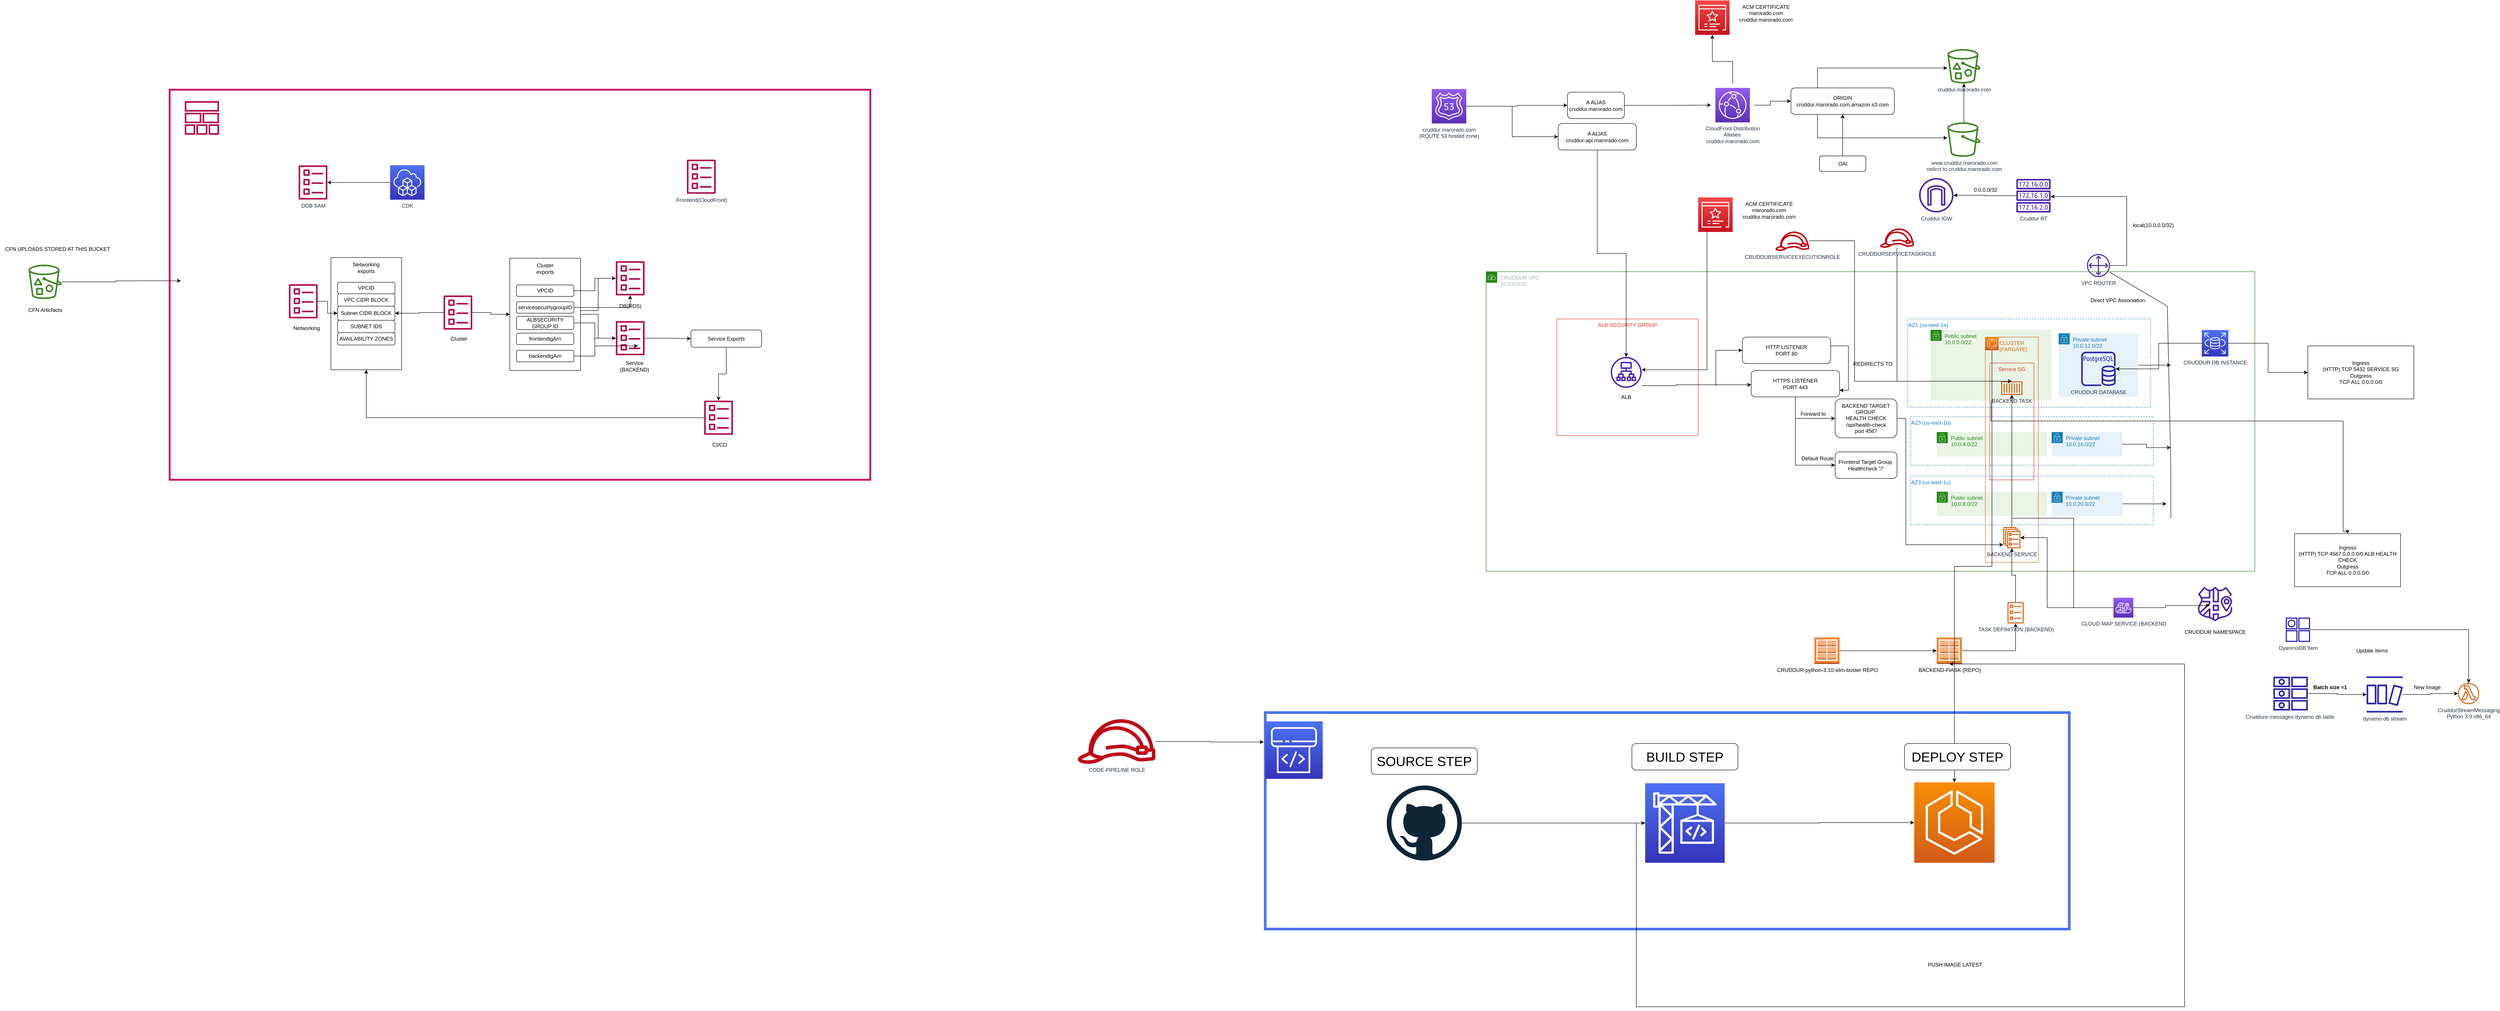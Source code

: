 <mxfile version="21.3.6" type="github">
  <diagram name="Page-1" id="3Z4FZScK2YZTJh7Y3HSx">
    <mxGraphModel dx="5040" dy="1291" grid="0" gridSize="10" guides="1" tooltips="1" connect="1" arrows="1" fold="1" page="0" pageScale="1" pageWidth="850" pageHeight="1100" math="0" shadow="0">
      <root>
        <mxCell id="0" />
        <mxCell id="1" parent="0" />
        <mxCell id="-jgKPK63ON0aS2NeqPrT-178" value="" style="rounded=0;whiteSpace=wrap;html=1;strokeColor=#4D72F3;strokeWidth=6;fillColor=none;" parent="1" vertex="1">
          <mxGeometry x="580" y="1840" width="1820" height="490" as="geometry" />
        </mxCell>
        <mxCell id="-jgKPK63ON0aS2NeqPrT-179" value="" style="whiteSpace=wrap;html=1;fillColor=none;strokeColor=#CC0066;strokeWidth=4;" parent="1" vertex="1">
          <mxGeometry x="-1900" y="430" width="1586" height="883" as="geometry" />
        </mxCell>
        <mxCell id="-jgKPK63ON0aS2NeqPrT-180" value="" style="rounded=0;whiteSpace=wrap;html=1;" parent="1" vertex="1">
          <mxGeometry x="-1535" y="810" width="160" height="254" as="geometry" />
        </mxCell>
        <mxCell id="-jgKPK63ON0aS2NeqPrT-181" value="AZ1 (us-east-1a)" style="fillColor=none;strokeColor=#147EBA;dashed=1;verticalAlign=top;fontStyle=0;fontColor=#147EBA;whiteSpace=wrap;html=1;align=left;" parent="1" vertex="1">
          <mxGeometry x="2034" y="949" width="550" height="200" as="geometry" />
        </mxCell>
        <mxCell id="-jgKPK63ON0aS2NeqPrT-182" value="CRUDDUR VPC&lt;br&gt;10.0.0.0/32" style="points=[[0,0],[0.25,0],[0.5,0],[0.75,0],[1,0],[1,0.25],[1,0.5],[1,0.75],[1,1],[0.75,1],[0.5,1],[0.25,1],[0,1],[0,0.75],[0,0.5],[0,0.25]];outlineConnect=0;gradientColor=none;html=1;whiteSpace=wrap;fontSize=12;fontStyle=0;container=0;pointerEvents=0;collapsible=0;recursiveResize=0;shape=mxgraph.aws4.group;grIcon=mxgraph.aws4.group_vpc;strokeColor=#248814;fillColor=none;verticalAlign=top;align=left;spacingLeft=30;fontColor=#AAB7B8;dashed=0;" parent="1" vertex="1">
          <mxGeometry x="1080" y="842" width="1740" height="678" as="geometry" />
        </mxCell>
        <mxCell id="-jgKPK63ON0aS2NeqPrT-183" style="edgeStyle=orthogonalEdgeStyle;rounded=0;orthogonalLoop=1;jettySize=auto;html=1;" parent="1" source="-jgKPK63ON0aS2NeqPrT-184" target="-jgKPK63ON0aS2NeqPrT-185" edge="1">
          <mxGeometry relative="1" as="geometry" />
        </mxCell>
        <mxCell id="-jgKPK63ON0aS2NeqPrT-184" value="Cruddur RT" style="sketch=0;outlineConnect=0;fontColor=#232F3E;gradientColor=none;fillColor=#4D27AA;strokeColor=none;dashed=0;verticalLabelPosition=bottom;verticalAlign=top;align=center;html=1;fontSize=12;fontStyle=0;aspect=fixed;pointerEvents=1;shape=mxgraph.aws4.route_table;" parent="1" vertex="1">
          <mxGeometry x="2280" y="632" width="78" height="76" as="geometry" />
        </mxCell>
        <mxCell id="-jgKPK63ON0aS2NeqPrT-185" value="Cruddur IGW" style="sketch=0;outlineConnect=0;fontColor=#232F3E;gradientColor=none;fillColor=#4D27AA;strokeColor=none;dashed=0;verticalLabelPosition=bottom;verticalAlign=top;align=center;html=1;fontSize=12;fontStyle=0;aspect=fixed;pointerEvents=1;shape=mxgraph.aws4.internet_gateway;" parent="1" vertex="1">
          <mxGeometry x="2060" y="630" width="78" height="78" as="geometry" />
        </mxCell>
        <mxCell id="-jgKPK63ON0aS2NeqPrT-186" value="VPC ROUTER" style="sketch=0;outlineConnect=0;fontColor=#232F3E;gradientColor=none;fillColor=#4D27AA;strokeColor=none;dashed=0;verticalLabelPosition=bottom;verticalAlign=top;align=center;html=1;fontSize=12;fontStyle=0;aspect=fixed;pointerEvents=1;shape=mxgraph.aws4.customer_gateway;" parent="1" vertex="1">
          <mxGeometry x="2440" y="802" width="52" height="52" as="geometry" />
        </mxCell>
        <mxCell id="-jgKPK63ON0aS2NeqPrT-187" style="edgeStyle=orthogonalEdgeStyle;rounded=0;orthogonalLoop=1;jettySize=auto;html=1;" parent="1" source="-jgKPK63ON0aS2NeqPrT-186" target="-jgKPK63ON0aS2NeqPrT-184" edge="1">
          <mxGeometry relative="1" as="geometry">
            <mxPoint x="2400" y="672" as="targetPoint" />
            <Array as="points">
              <mxPoint x="2530" y="828" />
              <mxPoint x="2530" y="672" />
            </Array>
          </mxGeometry>
        </mxCell>
        <mxCell id="-jgKPK63ON0aS2NeqPrT-188" value="0.0.0.0/32&lt;br&gt;" style="text;html=1;align=center;verticalAlign=middle;resizable=0;points=[];autosize=1;strokeColor=none;fillColor=none;" parent="1" vertex="1">
          <mxGeometry x="2170" y="642" width="80" height="30" as="geometry" />
        </mxCell>
        <mxCell id="-jgKPK63ON0aS2NeqPrT-189" value="local(10.0.0.0/32)" style="text;html=1;align=center;verticalAlign=middle;resizable=0;points=[];autosize=1;strokeColor=none;fillColor=none;" parent="1" vertex="1">
          <mxGeometry x="2530" y="722" width="120" height="30" as="geometry" />
        </mxCell>
        <mxCell id="-jgKPK63ON0aS2NeqPrT-190" value="" style="group" parent="1" vertex="1" connectable="0">
          <mxGeometry x="-2232" y="826" width="100" height="118" as="geometry" />
        </mxCell>
        <mxCell id="-jgKPK63ON0aS2NeqPrT-191" value="" style="sketch=0;outlineConnect=0;fontColor=#232F3E;gradientColor=none;fillColor=#3F8624;strokeColor=none;dashed=0;verticalLabelPosition=bottom;verticalAlign=top;align=center;html=1;fontSize=12;fontStyle=0;aspect=fixed;pointerEvents=1;shape=mxgraph.aws4.bucket_with_objects;" parent="-jgKPK63ON0aS2NeqPrT-190" vertex="1">
          <mxGeometry x="12.5" width="75" height="78" as="geometry" />
        </mxCell>
        <mxCell id="-jgKPK63ON0aS2NeqPrT-192" value="CFN Articfacts" style="text;html=1;align=center;verticalAlign=middle;resizable=0;points=[];autosize=1;strokeColor=none;fillColor=none;" parent="-jgKPK63ON0aS2NeqPrT-190" vertex="1">
          <mxGeometry y="88" width="100" height="30" as="geometry" />
        </mxCell>
        <mxCell id="-jgKPK63ON0aS2NeqPrT-193" value="" style="sketch=0;outlineConnect=0;fontColor=#232F3E;gradientColor=none;fillColor=#B0084D;strokeColor=none;dashed=0;verticalLabelPosition=bottom;verticalAlign=top;align=center;html=1;fontSize=12;fontStyle=0;aspect=fixed;pointerEvents=1;shape=mxgraph.aws4.stack;" parent="1" vertex="1">
          <mxGeometry x="-1866" y="456" width="78" height="76" as="geometry" />
        </mxCell>
        <mxCell id="-jgKPK63ON0aS2NeqPrT-194" value="" style="group" parent="1" vertex="1" connectable="0">
          <mxGeometry x="-890" y="953.5" width="86" height="112" as="geometry" />
        </mxCell>
        <mxCell id="-jgKPK63ON0aS2NeqPrT-195" value="" style="sketch=0;outlineConnect=0;fontColor=#232F3E;gradientColor=none;fillColor=#B0084D;strokeColor=none;dashed=0;verticalLabelPosition=bottom;verticalAlign=top;align=center;html=1;fontSize=12;fontStyle=0;aspect=fixed;pointerEvents=1;shape=mxgraph.aws4.template;" parent="-jgKPK63ON0aS2NeqPrT-194" vertex="1">
          <mxGeometry width="65" height="78" as="geometry" />
        </mxCell>
        <mxCell id="-jgKPK63ON0aS2NeqPrT-196" value="Service (BACKEND)" style="text;html=1;strokeColor=none;fillColor=none;align=center;verticalAlign=middle;whiteSpace=wrap;rounded=0;" parent="-jgKPK63ON0aS2NeqPrT-194" vertex="1">
          <mxGeometry x="3.308" y="92" width="79.385" height="20" as="geometry" />
        </mxCell>
        <mxCell id="-jgKPK63ON0aS2NeqPrT-197" value="" style="group" parent="1" vertex="1" connectable="0">
          <mxGeometry x="-690" y="1133.5" width="65" height="110" as="geometry" />
        </mxCell>
        <mxCell id="-jgKPK63ON0aS2NeqPrT-198" value="" style="sketch=0;outlineConnect=0;fontColor=#232F3E;gradientColor=none;fillColor=#B0084D;strokeColor=none;dashed=0;verticalLabelPosition=bottom;verticalAlign=top;align=center;html=1;fontSize=12;fontStyle=0;aspect=fixed;pointerEvents=1;shape=mxgraph.aws4.template;" parent="-jgKPK63ON0aS2NeqPrT-197" vertex="1">
          <mxGeometry width="65" height="78" as="geometry" />
        </mxCell>
        <mxCell id="-jgKPK63ON0aS2NeqPrT-199" value="CI/CD" style="text;html=1;strokeColor=none;fillColor=none;align=center;verticalAlign=middle;whiteSpace=wrap;rounded=0;" parent="-jgKPK63ON0aS2NeqPrT-197" vertex="1">
          <mxGeometry x="5" y="90" width="60" height="20" as="geometry" />
        </mxCell>
        <mxCell id="-jgKPK63ON0aS2NeqPrT-200" value="" style="group" parent="1" vertex="1" connectable="0">
          <mxGeometry x="-1630" y="870" width="70" height="110" as="geometry" />
        </mxCell>
        <mxCell id="-jgKPK63ON0aS2NeqPrT-201" value="" style="sketch=0;outlineConnect=0;fontColor=#232F3E;gradientColor=none;fillColor=#B0084D;strokeColor=none;dashed=0;verticalLabelPosition=bottom;verticalAlign=top;align=center;html=1;fontSize=12;fontStyle=0;aspect=fixed;pointerEvents=1;shape=mxgraph.aws4.template;" parent="-jgKPK63ON0aS2NeqPrT-200" vertex="1">
          <mxGeometry width="65" height="78" as="geometry" />
        </mxCell>
        <mxCell id="-jgKPK63ON0aS2NeqPrT-202" value="Networking" style="text;html=1;strokeColor=none;fillColor=none;align=center;verticalAlign=middle;whiteSpace=wrap;rounded=0;" parent="-jgKPK63ON0aS2NeqPrT-200" vertex="1">
          <mxGeometry x="10" y="90" width="60" height="20" as="geometry" />
        </mxCell>
        <mxCell id="-jgKPK63ON0aS2NeqPrT-203" style="edgeStyle=orthogonalEdgeStyle;rounded=0;orthogonalLoop=1;jettySize=auto;html=1;entryX=0.016;entryY=0.49;entryDx=0;entryDy=0;entryPerimeter=0;" parent="1" source="-jgKPK63ON0aS2NeqPrT-191" target="-jgKPK63ON0aS2NeqPrT-179" edge="1">
          <mxGeometry relative="1" as="geometry" />
        </mxCell>
        <mxCell id="-jgKPK63ON0aS2NeqPrT-204" value="CFN UPLOADS STORED AT THIS BUCKET" style="text;html=1;align=center;verticalAlign=middle;resizable=0;points=[];autosize=1;strokeColor=none;fillColor=none;" parent="1" vertex="1">
          <mxGeometry x="-2284" y="776" width="260" height="30" as="geometry" />
        </mxCell>
        <mxCell id="-jgKPK63ON0aS2NeqPrT-205" value="" style="group" parent="1" vertex="1" connectable="0">
          <mxGeometry x="-1280" y="895.5" width="65" height="108" as="geometry" />
        </mxCell>
        <mxCell id="-jgKPK63ON0aS2NeqPrT-206" value="" style="sketch=0;outlineConnect=0;fontColor=#232F3E;gradientColor=none;fillColor=#B0084D;strokeColor=none;dashed=0;verticalLabelPosition=bottom;verticalAlign=top;align=center;html=1;fontSize=12;fontStyle=0;aspect=fixed;pointerEvents=1;shape=mxgraph.aws4.template;" parent="-jgKPK63ON0aS2NeqPrT-205" vertex="1">
          <mxGeometry width="65" height="78" as="geometry" />
        </mxCell>
        <mxCell id="-jgKPK63ON0aS2NeqPrT-207" value="Cluster" style="text;html=1;strokeColor=none;fillColor=none;align=center;verticalAlign=middle;whiteSpace=wrap;rounded=0;" parent="-jgKPK63ON0aS2NeqPrT-205" vertex="1">
          <mxGeometry x="5" y="88" width="60" height="20" as="geometry" />
        </mxCell>
        <mxCell id="-jgKPK63ON0aS2NeqPrT-208" value="VPCID" style="rounded=1;whiteSpace=wrap;html=1;" parent="1" vertex="1">
          <mxGeometry x="-1520" y="866" width="130" height="26" as="geometry" />
        </mxCell>
        <mxCell id="-jgKPK63ON0aS2NeqPrT-209" value="VPC CIDR BLOCK" style="rounded=1;whiteSpace=wrap;html=1;" parent="1" vertex="1">
          <mxGeometry x="-1520" y="892" width="130" height="28" as="geometry" />
        </mxCell>
        <mxCell id="-jgKPK63ON0aS2NeqPrT-210" value="Subnet CIDR BLOCK" style="rounded=1;whiteSpace=wrap;html=1;" parent="1" vertex="1">
          <mxGeometry x="-1520" y="920" width="130" height="32" as="geometry" />
        </mxCell>
        <mxCell id="-jgKPK63ON0aS2NeqPrT-211" value="SUBNET IDS" style="rounded=1;whiteSpace=wrap;html=1;" parent="1" vertex="1">
          <mxGeometry x="-1520" y="952" width="130" height="28" as="geometry" />
        </mxCell>
        <mxCell id="-jgKPK63ON0aS2NeqPrT-212" value="AVAILABILITY ZONES" style="rounded=1;whiteSpace=wrap;html=1;" parent="1" vertex="1">
          <mxGeometry x="-1520" y="980" width="130" height="28" as="geometry" />
        </mxCell>
        <mxCell id="-jgKPK63ON0aS2NeqPrT-213" value="" style="edgeStyle=orthogonalEdgeStyle;rounded=0;orthogonalLoop=1;jettySize=auto;html=1;" parent="1" source="-jgKPK63ON0aS2NeqPrT-201" target="-jgKPK63ON0aS2NeqPrT-210" edge="1">
          <mxGeometry relative="1" as="geometry" />
        </mxCell>
        <mxCell id="-jgKPK63ON0aS2NeqPrT-214" value="" style="edgeStyle=orthogonalEdgeStyle;rounded=0;orthogonalLoop=1;jettySize=auto;html=1;" parent="1" source="-jgKPK63ON0aS2NeqPrT-206" target="-jgKPK63ON0aS2NeqPrT-210" edge="1">
          <mxGeometry relative="1" as="geometry" />
        </mxCell>
        <mxCell id="-jgKPK63ON0aS2NeqPrT-215" value="" style="sketch=0;outlineConnect=0;fontColor=#232F3E;gradientColor=none;fillColor=#4D27AA;strokeColor=none;dashed=0;verticalLabelPosition=bottom;verticalAlign=top;align=center;html=1;fontSize=12;fontStyle=0;aspect=fixed;pointerEvents=1;shape=mxgraph.aws4.namespace;" parent="1" vertex="1">
          <mxGeometry x="2691" y="1555" width="78" height="78" as="geometry" />
        </mxCell>
        <mxCell id="-jgKPK63ON0aS2NeqPrT-216" value="CRUDDUR NAMESPACE" style="text;html=1;align=center;verticalAlign=middle;resizable=0;points=[];autosize=1;strokeColor=none;fillColor=none;" parent="1" vertex="1">
          <mxGeometry x="2650" y="1643" width="160" height="30" as="geometry" />
        </mxCell>
        <mxCell id="-jgKPK63ON0aS2NeqPrT-217" value="" style="group" parent="1" vertex="1" connectable="0">
          <mxGeometry x="1560" y="673" width="230" height="79" as="geometry" />
        </mxCell>
        <mxCell id="-jgKPK63ON0aS2NeqPrT-218" value="" style="sketch=0;points=[[0,0,0],[0.25,0,0],[0.5,0,0],[0.75,0,0],[1,0,0],[0,1,0],[0.25,1,0],[0.5,1,0],[0.75,1,0],[1,1,0],[0,0.25,0],[0,0.5,0],[0,0.75,0],[1,0.25,0],[1,0.5,0],[1,0.75,0]];outlineConnect=0;fontColor=#232F3E;gradientColor=#F54749;gradientDirection=north;fillColor=#C7131F;strokeColor=#ffffff;dashed=0;verticalLabelPosition=bottom;verticalAlign=top;align=center;html=1;fontSize=12;fontStyle=0;aspect=fixed;shape=mxgraph.aws4.resourceIcon;resIcon=mxgraph.aws4.certificate_manager_3;" parent="-jgKPK63ON0aS2NeqPrT-217" vertex="1">
          <mxGeometry y="1" width="78" height="78" as="geometry" />
        </mxCell>
        <mxCell id="-jgKPK63ON0aS2NeqPrT-219" value="ACM CERTIFICATE&lt;br&gt;marorado.com&lt;br&gt;cruddur.marorado.com" style="text;html=1;align=center;verticalAlign=middle;resizable=0;points=[];autosize=1;strokeColor=none;fillColor=none;" parent="-jgKPK63ON0aS2NeqPrT-217" vertex="1">
          <mxGeometry x="90" width="140" height="60" as="geometry" />
        </mxCell>
        <mxCell id="-jgKPK63ON0aS2NeqPrT-220" style="edgeStyle=orthogonalEdgeStyle;rounded=0;orthogonalLoop=1;jettySize=auto;html=1;entryX=0.5;entryY=0;entryDx=0;entryDy=0;" parent="1" source="-jgKPK63ON0aS2NeqPrT-221" target="-jgKPK63ON0aS2NeqPrT-282" edge="1">
          <mxGeometry relative="1" as="geometry">
            <mxPoint x="2890" y="1430" as="targetPoint" />
            <Array as="points">
              <mxPoint x="2223" y="1180" />
              <mxPoint x="3020" y="1180" />
              <mxPoint x="3020" y="1430" />
              <mxPoint x="3030" y="1430" />
            </Array>
          </mxGeometry>
        </mxCell>
        <mxCell id="-jgKPK63ON0aS2NeqPrT-221" value="Public subnet&lt;br&gt;10.0.0.0/22" style="points=[[0,0],[0.25,0],[0.5,0],[0.75,0],[1,0],[1,0.25],[1,0.5],[1,0.75],[1,1],[0.75,1],[0.5,1],[0.25,1],[0,1],[0,0.75],[0,0.5],[0,0.25]];outlineConnect=0;gradientColor=none;html=1;whiteSpace=wrap;fontSize=12;fontStyle=0;container=0;pointerEvents=0;collapsible=0;recursiveResize=0;shape=mxgraph.aws4.group;grIcon=mxgraph.aws4.group_security_group;grStroke=0;strokeColor=#248814;fillColor=#E9F3E6;verticalAlign=top;align=left;spacingLeft=30;fontColor=#248814;dashed=0;" parent="1" vertex="1">
          <mxGeometry x="2086" y="973.5" width="274" height="160" as="geometry" />
        </mxCell>
        <mxCell id="-jgKPK63ON0aS2NeqPrT-222" style="edgeStyle=orthogonalEdgeStyle;rounded=0;orthogonalLoop=1;jettySize=auto;html=1;" parent="1" source="-jgKPK63ON0aS2NeqPrT-223" edge="1">
          <mxGeometry relative="1" as="geometry">
            <mxPoint x="2630" y="1053.5" as="targetPoint" />
          </mxGeometry>
        </mxCell>
        <mxCell id="-jgKPK63ON0aS2NeqPrT-223" value="Private subnet&lt;br&gt;10.0.12.0/22" style="points=[[0,0],[0.25,0],[0.5,0],[0.75,0],[1,0],[1,0.25],[1,0.5],[1,0.75],[1,1],[0.75,1],[0.5,1],[0.25,1],[0,1],[0,0.75],[0,0.5],[0,0.25]];outlineConnect=0;gradientColor=none;html=1;whiteSpace=wrap;fontSize=12;fontStyle=0;container=1;pointerEvents=0;collapsible=0;recursiveResize=0;shape=mxgraph.aws4.group;grIcon=mxgraph.aws4.group_security_group;grStroke=0;strokeColor=#147EBA;fillColor=#E6F2F8;verticalAlign=top;align=left;spacingLeft=30;fontColor=#147EBA;dashed=0;" parent="1" vertex="1">
          <mxGeometry x="2376" y="981.5" width="180" height="144" as="geometry" />
        </mxCell>
        <mxCell id="-jgKPK63ON0aS2NeqPrT-224" value="Direct VPC Association" style="text;html=1;align=center;verticalAlign=middle;resizable=0;points=[];autosize=1;strokeColor=none;fillColor=none;" parent="1" vertex="1">
          <mxGeometry x="2434" y="892" width="150" height="30" as="geometry" />
        </mxCell>
        <mxCell id="-jgKPK63ON0aS2NeqPrT-225" value="ALB SECURITY GROUP&lt;br&gt;" style="fillColor=none;strokeColor=#DD3522;verticalAlign=top;fontStyle=0;fontColor=#DD3522;whiteSpace=wrap;html=1;" parent="1" vertex="1">
          <mxGeometry x="1240" y="949" width="320" height="264" as="geometry" />
        </mxCell>
        <mxCell id="-jgKPK63ON0aS2NeqPrT-226" style="edgeStyle=orthogonalEdgeStyle;rounded=0;orthogonalLoop=1;jettySize=auto;html=1;" parent="1" source="-jgKPK63ON0aS2NeqPrT-227" target="-jgKPK63ON0aS2NeqPrT-239" edge="1">
          <mxGeometry relative="1" as="geometry">
            <Array as="points">
              <mxPoint x="1510" y="1100" />
              <mxPoint x="1510" y="1098" />
            </Array>
          </mxGeometry>
        </mxCell>
        <mxCell id="-jgKPK63ON0aS2NeqPrT-227" value="" style="sketch=0;outlineConnect=0;fontColor=#232F3E;gradientColor=none;fillColor=#4D27AA;strokeColor=none;dashed=0;verticalLabelPosition=bottom;verticalAlign=top;align=center;html=1;fontSize=12;fontStyle=0;aspect=fixed;pointerEvents=1;shape=mxgraph.aws4.application_load_balancer;" parent="1" vertex="1">
          <mxGeometry x="1362" y="1035" width="70" height="70" as="geometry" />
        </mxCell>
        <mxCell id="-jgKPK63ON0aS2NeqPrT-228" value="ALB" style="text;html=1;strokeColor=none;fillColor=none;align=center;verticalAlign=middle;whiteSpace=wrap;rounded=0;" parent="1" vertex="1">
          <mxGeometry x="1367" y="1111" width="60" height="30" as="geometry" />
        </mxCell>
        <mxCell id="-jgKPK63ON0aS2NeqPrT-229" value="&lt;div style=&quot;&quot;&gt;&lt;span style=&quot;background-color: initial;&quot;&gt;AZ3 (us-east-1b)&lt;/span&gt;&lt;/div&gt;" style="fillColor=none;strokeColor=#147EBA;dashed=1;verticalAlign=top;fontStyle=0;fontColor=#147EBA;whiteSpace=wrap;html=1;align=left;" parent="1" vertex="1">
          <mxGeometry x="2040" y="1170" width="550" height="110" as="geometry" />
        </mxCell>
        <mxCell id="-jgKPK63ON0aS2NeqPrT-230" value="Public subnet&lt;br&gt;10.0.4.0/22" style="points=[[0,0],[0.25,0],[0.5,0],[0.75,0],[1,0],[1,0.25],[1,0.5],[1,0.75],[1,1],[0.75,1],[0.5,1],[0.25,1],[0,1],[0,0.75],[0,0.5],[0,0.25]];outlineConnect=0;gradientColor=none;html=1;whiteSpace=wrap;fontSize=12;fontStyle=0;container=1;pointerEvents=0;collapsible=0;recursiveResize=0;shape=mxgraph.aws4.group;grIcon=mxgraph.aws4.group_security_group;grStroke=0;strokeColor=#248814;fillColor=#E9F3E6;verticalAlign=top;align=left;spacingLeft=30;fontColor=#248814;dashed=0;" parent="1" vertex="1">
          <mxGeometry x="2100" y="1205" width="250" height="55" as="geometry" />
        </mxCell>
        <mxCell id="-jgKPK63ON0aS2NeqPrT-231" style="edgeStyle=orthogonalEdgeStyle;rounded=0;orthogonalLoop=1;jettySize=auto;html=1;" parent="1" source="-jgKPK63ON0aS2NeqPrT-232" edge="1">
          <mxGeometry relative="1" as="geometry">
            <mxPoint x="2630" y="1240" as="targetPoint" />
          </mxGeometry>
        </mxCell>
        <mxCell id="-jgKPK63ON0aS2NeqPrT-232" value="Private subnet&lt;br&gt;10.0.16.0/22" style="points=[[0,0],[0.25,0],[0.5,0],[0.75,0],[1,0],[1,0.25],[1,0.5],[1,0.75],[1,1],[0.75,1],[0.5,1],[0.25,1],[0,1],[0,0.75],[0,0.5],[0,0.25]];outlineConnect=0;gradientColor=none;html=1;whiteSpace=wrap;fontSize=12;fontStyle=0;container=1;pointerEvents=0;collapsible=0;recursiveResize=0;shape=mxgraph.aws4.group;grIcon=mxgraph.aws4.group_security_group;grStroke=0;strokeColor=#147EBA;fillColor=#E6F2F8;verticalAlign=top;align=left;spacingLeft=30;fontColor=#147EBA;dashed=0;" parent="1" vertex="1">
          <mxGeometry x="2360" y="1205" width="160" height="55" as="geometry" />
        </mxCell>
        <mxCell id="-jgKPK63ON0aS2NeqPrT-233" value="" style="endArrow=none;html=1;rounded=0;" parent="1" target="-jgKPK63ON0aS2NeqPrT-186" edge="1">
          <mxGeometry width="50" height="50" relative="1" as="geometry">
            <mxPoint x="2630" y="1400" as="sourcePoint" />
            <mxPoint x="2621" y="878" as="targetPoint" />
            <Array as="points">
              <mxPoint x="2630" y="1290" />
              <mxPoint x="2622" y="920" />
            </Array>
          </mxGeometry>
        </mxCell>
        <mxCell id="-jgKPK63ON0aS2NeqPrT-234" style="edgeStyle=orthogonalEdgeStyle;rounded=0;orthogonalLoop=1;jettySize=auto;html=1;" parent="1" source="-jgKPK63ON0aS2NeqPrT-218" target="-jgKPK63ON0aS2NeqPrT-227" edge="1">
          <mxGeometry relative="1" as="geometry">
            <Array as="points">
              <mxPoint x="1580" y="1064" />
            </Array>
          </mxGeometry>
        </mxCell>
        <mxCell id="-jgKPK63ON0aS2NeqPrT-235" style="edgeStyle=orthogonalEdgeStyle;rounded=0;orthogonalLoop=1;jettySize=auto;html=1;entryX=1;entryY=0.75;entryDx=0;entryDy=0;" parent="1" source="-jgKPK63ON0aS2NeqPrT-236" target="-jgKPK63ON0aS2NeqPrT-239" edge="1">
          <mxGeometry relative="1" as="geometry">
            <Array as="points">
              <mxPoint x="1900" y="1010" />
              <mxPoint x="1900" y="1110" />
            </Array>
          </mxGeometry>
        </mxCell>
        <mxCell id="-jgKPK63ON0aS2NeqPrT-236" value="HTTP LISTENER&lt;br&gt;PORT 80" style="rounded=1;whiteSpace=wrap;html=1;" parent="1" vertex="1">
          <mxGeometry x="1660" y="990" width="200" height="60" as="geometry" />
        </mxCell>
        <mxCell id="-jgKPK63ON0aS2NeqPrT-237" style="edgeStyle=orthogonalEdgeStyle;rounded=0;orthogonalLoop=1;jettySize=auto;html=1;entryX=0;entryY=0.5;entryDx=0;entryDy=0;" parent="1" source="-jgKPK63ON0aS2NeqPrT-239" target="-jgKPK63ON0aS2NeqPrT-241" edge="1">
          <mxGeometry relative="1" as="geometry" />
        </mxCell>
        <mxCell id="-jgKPK63ON0aS2NeqPrT-238" style="edgeStyle=orthogonalEdgeStyle;rounded=0;orthogonalLoop=1;jettySize=auto;html=1;entryX=0;entryY=0.5;entryDx=0;entryDy=0;" parent="1" source="-jgKPK63ON0aS2NeqPrT-239" target="-jgKPK63ON0aS2NeqPrT-242" edge="1">
          <mxGeometry relative="1" as="geometry" />
        </mxCell>
        <mxCell id="-jgKPK63ON0aS2NeqPrT-239" value="HTTPS LISTENER&lt;br&gt;PORT 443" style="rounded=1;whiteSpace=wrap;html=1;" parent="1" vertex="1">
          <mxGeometry x="1680" y="1065.5" width="200" height="60" as="geometry" />
        </mxCell>
        <mxCell id="-jgKPK63ON0aS2NeqPrT-240" style="edgeStyle=orthogonalEdgeStyle;rounded=0;orthogonalLoop=1;jettySize=auto;html=1;" parent="1" source="-jgKPK63ON0aS2NeqPrT-241" target="-jgKPK63ON0aS2NeqPrT-278" edge="1">
          <mxGeometry relative="1" as="geometry">
            <Array as="points">
              <mxPoint x="2030" y="1174" />
              <mxPoint x="2030" y="1460" />
            </Array>
          </mxGeometry>
        </mxCell>
        <mxCell id="-jgKPK63ON0aS2NeqPrT-241" value="BACKEND TARGET GROUP&amp;nbsp;&lt;br&gt;HEALTH CHECK&lt;br&gt;/api/health-check&lt;br&gt;port 4567" style="rounded=1;whiteSpace=wrap;html=1;" parent="1" vertex="1">
          <mxGeometry x="1870" y="1130" width="140" height="88" as="geometry" />
        </mxCell>
        <mxCell id="-jgKPK63ON0aS2NeqPrT-242" value="Frontend Target Group&amp;nbsp;&lt;br&gt;Healthcheck &quot;/&quot;" style="rounded=1;whiteSpace=wrap;html=1;" parent="1" vertex="1">
          <mxGeometry x="1870" y="1250" width="140" height="60" as="geometry" />
        </mxCell>
        <mxCell id="-jgKPK63ON0aS2NeqPrT-243" value="" style="endArrow=classic;html=1;rounded=0;entryX=0;entryY=0.5;entryDx=0;entryDy=0;" parent="1" target="-jgKPK63ON0aS2NeqPrT-236" edge="1">
          <mxGeometry width="50" height="50" relative="1" as="geometry">
            <mxPoint x="1600" y="1100" as="sourcePoint" />
            <mxPoint x="1790" y="1180" as="targetPoint" />
            <Array as="points">
              <mxPoint x="1600" y="1020" />
            </Array>
          </mxGeometry>
        </mxCell>
        <mxCell id="-jgKPK63ON0aS2NeqPrT-244" value="REDIRECTS TO" style="text;html=1;align=center;verticalAlign=middle;resizable=0;points=[];autosize=1;strokeColor=none;fillColor=none;" parent="1" vertex="1">
          <mxGeometry x="1900" y="1035.5" width="110" height="30" as="geometry" />
        </mxCell>
        <mxCell id="-jgKPK63ON0aS2NeqPrT-245" value="Forward to" style="text;html=1;align=center;verticalAlign=middle;resizable=0;points=[];autosize=1;strokeColor=none;fillColor=none;" parent="1" vertex="1">
          <mxGeometry x="1780" y="1149" width="80" height="30" as="geometry" />
        </mxCell>
        <mxCell id="-jgKPK63ON0aS2NeqPrT-246" value="Default Route" style="text;html=1;align=center;verticalAlign=middle;resizable=0;points=[];autosize=1;strokeColor=none;fillColor=none;" parent="1" vertex="1">
          <mxGeometry x="1780" y="1250" width="100" height="30" as="geometry" />
        </mxCell>
        <mxCell id="-jgKPK63ON0aS2NeqPrT-247" value="Networking exports" style="text;html=1;strokeColor=none;fillColor=none;align=center;verticalAlign=middle;whiteSpace=wrap;rounded=0;" parent="1" vertex="1">
          <mxGeometry x="-1485" y="818" width="60" height="30" as="geometry" />
        </mxCell>
        <mxCell id="-jgKPK63ON0aS2NeqPrT-248" style="edgeStyle=orthogonalEdgeStyle;rounded=0;orthogonalLoop=1;jettySize=auto;html=1;" parent="1" source="-jgKPK63ON0aS2NeqPrT-250" target="-jgKPK63ON0aS2NeqPrT-263" edge="1">
          <mxGeometry relative="1" as="geometry">
            <Array as="points">
              <mxPoint x="-930" y="930" />
              <mxPoint x="-930" y="857" />
            </Array>
          </mxGeometry>
        </mxCell>
        <mxCell id="-jgKPK63ON0aS2NeqPrT-249" style="edgeStyle=orthogonalEdgeStyle;rounded=0;orthogonalLoop=1;jettySize=auto;html=1;" parent="1" source="-jgKPK63ON0aS2NeqPrT-250" target="-jgKPK63ON0aS2NeqPrT-195" edge="1">
          <mxGeometry relative="1" as="geometry" />
        </mxCell>
        <mxCell id="-jgKPK63ON0aS2NeqPrT-250" value="" style="rounded=0;whiteSpace=wrap;html=1;" parent="1" vertex="1">
          <mxGeometry x="-1130" y="811.5" width="160" height="254" as="geometry" />
        </mxCell>
        <mxCell id="-jgKPK63ON0aS2NeqPrT-251" value="Cluster exports" style="text;html=1;strokeColor=none;fillColor=none;align=center;verticalAlign=middle;whiteSpace=wrap;rounded=0;" parent="1" vertex="1">
          <mxGeometry x="-1080" y="819.5" width="60" height="30" as="geometry" />
        </mxCell>
        <mxCell id="-jgKPK63ON0aS2NeqPrT-252" style="edgeStyle=orthogonalEdgeStyle;rounded=0;orthogonalLoop=1;jettySize=auto;html=1;" parent="1" source="-jgKPK63ON0aS2NeqPrT-253" target="-jgKPK63ON0aS2NeqPrT-263" edge="1">
          <mxGeometry relative="1" as="geometry" />
        </mxCell>
        <mxCell id="-jgKPK63ON0aS2NeqPrT-253" value="VPCID" style="rounded=1;whiteSpace=wrap;html=1;" parent="1" vertex="1">
          <mxGeometry x="-1115" y="872" width="130" height="26" as="geometry" />
        </mxCell>
        <mxCell id="-jgKPK63ON0aS2NeqPrT-254" style="edgeStyle=orthogonalEdgeStyle;rounded=0;orthogonalLoop=1;jettySize=auto;html=1;" parent="1" source="-jgKPK63ON0aS2NeqPrT-255" target="-jgKPK63ON0aS2NeqPrT-263" edge="1">
          <mxGeometry relative="1" as="geometry" />
        </mxCell>
        <mxCell id="-jgKPK63ON0aS2NeqPrT-255" value="servicesecuirtygroupID" style="rounded=1;whiteSpace=wrap;html=1;" parent="1" vertex="1">
          <mxGeometry x="-1115" y="910" width="130" height="26" as="geometry" />
        </mxCell>
        <mxCell id="-jgKPK63ON0aS2NeqPrT-256" style="edgeStyle=orthogonalEdgeStyle;rounded=0;orthogonalLoop=1;jettySize=auto;html=1;entryX=0.769;entryY=0.726;entryDx=0;entryDy=0;entryPerimeter=0;" parent="1" source="-jgKPK63ON0aS2NeqPrT-257" target="-jgKPK63ON0aS2NeqPrT-195" edge="1">
          <mxGeometry relative="1" as="geometry" />
        </mxCell>
        <mxCell id="-jgKPK63ON0aS2NeqPrT-257" value="ALBSECURITY GROUP ID" style="rounded=1;whiteSpace=wrap;html=1;" parent="1" vertex="1">
          <mxGeometry x="-1115" y="943" width="130" height="30" as="geometry" />
        </mxCell>
        <mxCell id="-jgKPK63ON0aS2NeqPrT-258" value="frontendtgArn" style="rounded=1;whiteSpace=wrap;html=1;" parent="1" vertex="1">
          <mxGeometry x="-1115" y="981" width="130" height="26" as="geometry" />
        </mxCell>
        <mxCell id="-jgKPK63ON0aS2NeqPrT-259" style="edgeStyle=orthogonalEdgeStyle;rounded=0;orthogonalLoop=1;jettySize=auto;html=1;" parent="1" source="-jgKPK63ON0aS2NeqPrT-260" target="-jgKPK63ON0aS2NeqPrT-195" edge="1">
          <mxGeometry relative="1" as="geometry" />
        </mxCell>
        <mxCell id="-jgKPK63ON0aS2NeqPrT-260" value="backendtgArn" style="rounded=1;whiteSpace=wrap;html=1;" parent="1" vertex="1">
          <mxGeometry x="-1115" y="1020" width="130" height="26" as="geometry" />
        </mxCell>
        <mxCell id="-jgKPK63ON0aS2NeqPrT-261" style="edgeStyle=orthogonalEdgeStyle;rounded=0;orthogonalLoop=1;jettySize=auto;html=1;entryX=0;entryY=0.5;entryDx=0;entryDy=0;" parent="1" source="-jgKPK63ON0aS2NeqPrT-206" target="-jgKPK63ON0aS2NeqPrT-250" edge="1">
          <mxGeometry relative="1" as="geometry" />
        </mxCell>
        <mxCell id="-jgKPK63ON0aS2NeqPrT-262" value="" style="group" parent="1" vertex="1" connectable="0">
          <mxGeometry x="-890" y="818" width="65" height="112" as="geometry" />
        </mxCell>
        <mxCell id="-jgKPK63ON0aS2NeqPrT-263" value="" style="sketch=0;outlineConnect=0;fontColor=#232F3E;gradientColor=none;fillColor=#B0084D;strokeColor=none;dashed=0;verticalLabelPosition=bottom;verticalAlign=top;align=center;html=1;fontSize=12;fontStyle=0;aspect=fixed;pointerEvents=1;shape=mxgraph.aws4.template;" parent="-jgKPK63ON0aS2NeqPrT-262" vertex="1">
          <mxGeometry width="65" height="78" as="geometry" />
        </mxCell>
        <mxCell id="-jgKPK63ON0aS2NeqPrT-264" value="DB(RDS)" style="text;html=1;strokeColor=none;fillColor=none;align=center;verticalAlign=middle;whiteSpace=wrap;rounded=0;" parent="-jgKPK63ON0aS2NeqPrT-262" vertex="1">
          <mxGeometry x="2.5" y="92" width="60" height="20" as="geometry" />
        </mxCell>
        <mxCell id="-jgKPK63ON0aS2NeqPrT-265" style="edgeStyle=orthogonalEdgeStyle;rounded=0;orthogonalLoop=1;jettySize=auto;html=1;" parent="1" source="-jgKPK63ON0aS2NeqPrT-266" target="-jgKPK63ON0aS2NeqPrT-278" edge="1">
          <mxGeometry relative="1" as="geometry" />
        </mxCell>
        <mxCell id="-jgKPK63ON0aS2NeqPrT-266" value="TASK DEFINITION (BACKEND)" style="sketch=0;outlineConnect=0;fontColor=#232F3E;gradientColor=none;fillColor=#D45B07;strokeColor=none;dashed=0;verticalLabelPosition=bottom;verticalAlign=top;align=center;html=1;fontSize=12;fontStyle=0;aspect=fixed;pointerEvents=1;shape=mxgraph.aws4.ecs_task;" parent="1" vertex="1">
          <mxGeometry x="2260" y="1590" width="37" height="48" as="geometry" />
        </mxCell>
        <mxCell id="-jgKPK63ON0aS2NeqPrT-267" value="&lt;div style=&quot;&quot;&gt;&lt;span style=&quot;background-color: initial;&quot;&gt;AZ3 (us-east-1c)&lt;/span&gt;&lt;/div&gt;" style="fillColor=none;strokeColor=#147EBA;dashed=1;verticalAlign=top;fontStyle=0;fontColor=#147EBA;whiteSpace=wrap;html=1;align=left;" parent="1" vertex="1">
          <mxGeometry x="2040" y="1305" width="550" height="110" as="geometry" />
        </mxCell>
        <mxCell id="-jgKPK63ON0aS2NeqPrT-268" value="Public subnet&lt;br&gt;10.0.8.0/22" style="points=[[0,0],[0.25,0],[0.5,0],[0.75,0],[1,0],[1,0.25],[1,0.5],[1,0.75],[1,1],[0.75,1],[0.5,1],[0.25,1],[0,1],[0,0.75],[0,0.5],[0,0.25]];outlineConnect=0;gradientColor=none;html=1;whiteSpace=wrap;fontSize=12;fontStyle=0;container=1;pointerEvents=0;collapsible=0;recursiveResize=0;shape=mxgraph.aws4.group;grIcon=mxgraph.aws4.group_security_group;grStroke=0;strokeColor=#248814;fillColor=#E9F3E6;verticalAlign=top;align=left;spacingLeft=30;fontColor=#248814;dashed=0;" parent="1" vertex="1">
          <mxGeometry x="2100" y="1340" width="250" height="55" as="geometry" />
        </mxCell>
        <mxCell id="-jgKPK63ON0aS2NeqPrT-269" style="edgeStyle=orthogonalEdgeStyle;rounded=0;orthogonalLoop=1;jettySize=auto;html=1;" parent="1" source="-jgKPK63ON0aS2NeqPrT-270" edge="1">
          <mxGeometry relative="1" as="geometry">
            <mxPoint x="2620" y="1367.5" as="targetPoint" />
          </mxGeometry>
        </mxCell>
        <mxCell id="-jgKPK63ON0aS2NeqPrT-270" value="Private subnet&lt;br&gt;10.0.20.0/22" style="points=[[0,0],[0.25,0],[0.5,0],[0.75,0],[1,0],[1,0.25],[1,0.5],[1,0.75],[1,1],[0.75,1],[0.5,1],[0.25,1],[0,1],[0,0.75],[0,0.5],[0,0.25]];outlineConnect=0;gradientColor=none;html=1;whiteSpace=wrap;fontSize=12;fontStyle=0;container=1;pointerEvents=0;collapsible=0;recursiveResize=0;shape=mxgraph.aws4.group;grIcon=mxgraph.aws4.group_security_group;grStroke=0;strokeColor=#147EBA;fillColor=#E6F2F8;verticalAlign=top;align=left;spacingLeft=30;fontColor=#147EBA;dashed=0;" parent="1" vertex="1">
          <mxGeometry x="2360" y="1340" width="160" height="55" as="geometry" />
        </mxCell>
        <mxCell id="-jgKPK63ON0aS2NeqPrT-271" style="edgeStyle=orthogonalEdgeStyle;rounded=0;orthogonalLoop=1;jettySize=auto;html=1;" parent="1" source="-jgKPK63ON0aS2NeqPrT-272" target="-jgKPK63ON0aS2NeqPrT-266" edge="1">
          <mxGeometry relative="1" as="geometry" />
        </mxCell>
        <mxCell id="-jgKPK63ON0aS2NeqPrT-272" value="BACKEND-FlASK (REPO)" style="outlineConnect=0;dashed=0;verticalLabelPosition=bottom;verticalAlign=top;align=center;html=1;shape=mxgraph.aws3.ecr_registry;fillColor=#F58534;gradientColor=none;" parent="1" vertex="1">
          <mxGeometry x="2100" y="1670" width="57" height="60" as="geometry" />
        </mxCell>
        <mxCell id="-jgKPK63ON0aS2NeqPrT-273" style="edgeStyle=orthogonalEdgeStyle;rounded=0;orthogonalLoop=1;jettySize=auto;html=1;entryX=0;entryY=0.5;entryDx=0;entryDy=0;entryPerimeter=0;" parent="1" source="-jgKPK63ON0aS2NeqPrT-274" target="-jgKPK63ON0aS2NeqPrT-272" edge="1">
          <mxGeometry relative="1" as="geometry" />
        </mxCell>
        <mxCell id="-jgKPK63ON0aS2NeqPrT-274" value="CRUDDUR-python-3.10-slim-buster REPO" style="outlineConnect=0;dashed=0;verticalLabelPosition=bottom;verticalAlign=top;align=center;html=1;shape=mxgraph.aws3.ecr_registry;fillColor=#F58534;gradientColor=none;" parent="1" vertex="1">
          <mxGeometry x="1823" y="1670" width="57" height="60" as="geometry" />
        </mxCell>
        <mxCell id="-jgKPK63ON0aS2NeqPrT-275" value="CLUSTER (FARGATE)" style="points=[[0,0],[0.25,0],[0.5,0],[0.75,0],[1,0],[1,0.25],[1,0.5],[1,0.75],[1,1],[0.75,1],[0.5,1],[0.25,1],[0,1],[0,0.75],[0,0.5],[0,0.25]];outlineConnect=0;gradientColor=none;html=1;whiteSpace=wrap;fontSize=12;fontStyle=0;container=1;pointerEvents=0;collapsible=0;recursiveResize=0;shape=mxgraph.aws4.group;grIcon=mxgraph.aws4.group_ec2_instance_contents;strokeColor=#D86613;fillColor=none;verticalAlign=top;align=left;spacingLeft=30;fontColor=#D86613;dashed=0;" parent="1" vertex="1">
          <mxGeometry x="2210" y="990" width="120" height="510" as="geometry" />
        </mxCell>
        <mxCell id="-jgKPK63ON0aS2NeqPrT-276" value="Service SG" style="fillColor=none;strokeColor=#DD3522;verticalAlign=top;fontStyle=0;fontColor=#DD3522;whiteSpace=wrap;html=1;" parent="-jgKPK63ON0aS2NeqPrT-275" vertex="1">
          <mxGeometry x="10" y="58.75" width="100" height="264.5" as="geometry" />
        </mxCell>
        <mxCell id="-jgKPK63ON0aS2NeqPrT-277" style="edgeStyle=orthogonalEdgeStyle;rounded=0;orthogonalLoop=1;jettySize=auto;html=1;" parent="-jgKPK63ON0aS2NeqPrT-275" source="-jgKPK63ON0aS2NeqPrT-278" target="-jgKPK63ON0aS2NeqPrT-279" edge="1">
          <mxGeometry relative="1" as="geometry" />
        </mxCell>
        <mxCell id="-jgKPK63ON0aS2NeqPrT-278" value="BACKEND SERVICE" style="sketch=0;outlineConnect=0;fontColor=#232F3E;gradientColor=none;fillColor=#D45B07;strokeColor=none;dashed=0;verticalLabelPosition=bottom;verticalAlign=top;align=center;html=1;fontSize=12;fontStyle=0;aspect=fixed;pointerEvents=1;shape=mxgraph.aws4.ecs_service;" parent="-jgKPK63ON0aS2NeqPrT-275" vertex="1">
          <mxGeometry x="40.5" y="430" width="39" height="48" as="geometry" />
        </mxCell>
        <mxCell id="-jgKPK63ON0aS2NeqPrT-279" value="BACKEND TASK" style="sketch=0;outlineConnect=0;fontColor=#232F3E;gradientColor=none;fillColor=#D45B07;strokeColor=none;dashed=0;verticalLabelPosition=bottom;verticalAlign=top;align=center;html=1;fontSize=12;fontStyle=0;aspect=fixed;pointerEvents=1;shape=mxgraph.aws4.container_1;" parent="-jgKPK63ON0aS2NeqPrT-275" vertex="1">
          <mxGeometry x="36" y="100" width="48" height="31" as="geometry" />
        </mxCell>
        <mxCell id="-jgKPK63ON0aS2NeqPrT-280" style="edgeStyle=orthogonalEdgeStyle;rounded=0;orthogonalLoop=1;jettySize=auto;html=1;" parent="1" source="-jgKPK63ON0aS2NeqPrT-281" target="-jgKPK63ON0aS2NeqPrT-317" edge="1">
          <mxGeometry relative="1" as="geometry" />
        </mxCell>
        <mxCell id="-jgKPK63ON0aS2NeqPrT-281" value="" style="sketch=0;points=[[0,0,0],[0.25,0,0],[0.5,0,0],[0.75,0,0],[1,0,0],[0,1,0],[0.25,1,0],[0.5,1,0],[0.75,1,0],[1,1,0],[0,0.25,0],[0,0.5,0],[0,0.75,0],[1,0.25,0],[1,0.5,0],[1,0.75,0]];outlineConnect=0;fontColor=#232F3E;gradientColor=#F78E04;gradientDirection=north;fillColor=#D05C17;strokeColor=#ffffff;dashed=0;verticalLabelPosition=bottom;verticalAlign=top;align=center;html=1;fontSize=12;fontStyle=0;aspect=fixed;shape=mxgraph.aws4.resourceIcon;resIcon=mxgraph.aws4.ecs;" parent="1" vertex="1">
          <mxGeometry x="2210" y="990" width="30" height="30" as="geometry" />
        </mxCell>
        <mxCell id="-jgKPK63ON0aS2NeqPrT-282" value="&lt;div&gt;Ingress&lt;/div&gt;&lt;div&gt;(HTTP) TCP 4567 0.0.0.0/0 ALB HEALTH CHECK&lt;/div&gt;&lt;div&gt;Outgress&lt;/div&gt;&lt;div&gt;TCP ALL 0.0.0.0/0&lt;/div&gt;" style="rounded=0;whiteSpace=wrap;html=1;" parent="1" vertex="1">
          <mxGeometry x="2910" y="1435" width="240" height="120" as="geometry" />
        </mxCell>
        <mxCell id="-jgKPK63ON0aS2NeqPrT-283" style="edgeStyle=orthogonalEdgeStyle;rounded=0;orthogonalLoop=1;jettySize=auto;html=1;" parent="1" source="-jgKPK63ON0aS2NeqPrT-284" target="-jgKPK63ON0aS2NeqPrT-279" edge="1">
          <mxGeometry relative="1" as="geometry">
            <Array as="points">
              <mxPoint x="1914" y="772" />
              <mxPoint x="1914" y="1090" />
            </Array>
          </mxGeometry>
        </mxCell>
        <mxCell id="-jgKPK63ON0aS2NeqPrT-284" value="CRUDDURSERVICEEXECUTIONROLE" style="sketch=0;outlineConnect=0;fontColor=#232F3E;gradientColor=none;fillColor=#BF0816;strokeColor=none;dashed=0;verticalLabelPosition=bottom;verticalAlign=top;align=center;html=1;fontSize=12;fontStyle=0;aspect=fixed;pointerEvents=1;shape=mxgraph.aws4.role;" parent="1" vertex="1">
          <mxGeometry x="1734" y="751" width="78" height="44" as="geometry" />
        </mxCell>
        <mxCell id="-jgKPK63ON0aS2NeqPrT-285" style="edgeStyle=orthogonalEdgeStyle;rounded=0;orthogonalLoop=1;jettySize=auto;html=1;" parent="1" source="-jgKPK63ON0aS2NeqPrT-286" target="-jgKPK63ON0aS2NeqPrT-279" edge="1">
          <mxGeometry relative="1" as="geometry">
            <Array as="points">
              <mxPoint x="2010" y="1090" />
            </Array>
          </mxGeometry>
        </mxCell>
        <mxCell id="-jgKPK63ON0aS2NeqPrT-286" value="CRUDDURSERVICETASKROLE" style="sketch=0;outlineConnect=0;fontColor=#232F3E;gradientColor=none;fillColor=#BF0816;strokeColor=none;dashed=0;verticalLabelPosition=bottom;verticalAlign=top;align=center;html=1;fontSize=12;fontStyle=0;aspect=fixed;pointerEvents=1;shape=mxgraph.aws4.role;" parent="1" vertex="1">
          <mxGeometry x="1971" y="744" width="78" height="44" as="geometry" />
        </mxCell>
        <mxCell id="-jgKPK63ON0aS2NeqPrT-287" style="edgeStyle=orthogonalEdgeStyle;rounded=0;orthogonalLoop=1;jettySize=auto;html=1;" parent="1" source="-jgKPK63ON0aS2NeqPrT-289" target="-jgKPK63ON0aS2NeqPrT-294" edge="1">
          <mxGeometry relative="1" as="geometry" />
        </mxCell>
        <mxCell id="-jgKPK63ON0aS2NeqPrT-288" style="edgeStyle=orthogonalEdgeStyle;rounded=0;orthogonalLoop=1;jettySize=auto;html=1;" parent="1" source="-jgKPK63ON0aS2NeqPrT-289" target="-jgKPK63ON0aS2NeqPrT-295" edge="1">
          <mxGeometry relative="1" as="geometry" />
        </mxCell>
        <mxCell id="-jgKPK63ON0aS2NeqPrT-289" value="CRUDDUR DB INSTANCE" style="sketch=0;points=[[0,0,0],[0.25,0,0],[0.5,0,0],[0.75,0,0],[1,0,0],[0,1,0],[0.25,1,0],[0.5,1,0],[0.75,1,0],[1,1,0],[0,0.25,0],[0,0.5,0],[0,0.75,0],[1,0.25,0],[1,0.5,0],[1,0.75,0]];outlineConnect=0;fontColor=#232F3E;gradientColor=#4D72F3;gradientDirection=north;fillColor=#3334B9;strokeColor=#ffffff;dashed=0;verticalLabelPosition=bottom;verticalAlign=top;align=center;html=1;fontSize=12;fontStyle=0;aspect=fixed;shape=mxgraph.aws4.resourceIcon;resIcon=mxgraph.aws4.rds;" parent="1" vertex="1">
          <mxGeometry x="2700" y="974" width="60" height="60" as="geometry" />
        </mxCell>
        <mxCell id="-jgKPK63ON0aS2NeqPrT-290" style="edgeStyle=orthogonalEdgeStyle;rounded=0;orthogonalLoop=1;jettySize=auto;html=1;entryX=0.343;entryY=0.547;entryDx=0;entryDy=0;entryPerimeter=0;" parent="1" source="-jgKPK63ON0aS2NeqPrT-293" target="-jgKPK63ON0aS2NeqPrT-215" edge="1">
          <mxGeometry relative="1" as="geometry" />
        </mxCell>
        <mxCell id="-jgKPK63ON0aS2NeqPrT-291" style="edgeStyle=orthogonalEdgeStyle;rounded=0;orthogonalLoop=1;jettySize=auto;html=1;" parent="1" source="-jgKPK63ON0aS2NeqPrT-293" target="-jgKPK63ON0aS2NeqPrT-279" edge="1">
          <mxGeometry relative="1" as="geometry">
            <Array as="points">
              <mxPoint x="2410" y="1603" />
              <mxPoint x="2410" y="1400" />
              <mxPoint x="2270" y="1400" />
            </Array>
          </mxGeometry>
        </mxCell>
        <mxCell id="-jgKPK63ON0aS2NeqPrT-292" style="edgeStyle=orthogonalEdgeStyle;rounded=0;orthogonalLoop=1;jettySize=auto;html=1;" parent="1" source="-jgKPK63ON0aS2NeqPrT-293" target="-jgKPK63ON0aS2NeqPrT-278" edge="1">
          <mxGeometry relative="1" as="geometry">
            <Array as="points">
              <mxPoint x="2350" y="1603" />
              <mxPoint x="2350" y="1444" />
            </Array>
          </mxGeometry>
        </mxCell>
        <mxCell id="-jgKPK63ON0aS2NeqPrT-293" value="CLOUD MAP SERVICE (BACKEND" style="sketch=0;points=[[0,0,0],[0.25,0,0],[0.5,0,0],[0.75,0,0],[1,0,0],[0,1,0],[0.25,1,0],[0.5,1,0],[0.75,1,0],[1,1,0],[0,0.25,0],[0,0.5,0],[0,0.75,0],[1,0.25,0],[1,0.5,0],[1,0.75,0]];outlineConnect=0;fontColor=#232F3E;gradientColor=#945DF2;gradientDirection=north;fillColor=#5A30B5;strokeColor=#ffffff;dashed=0;verticalLabelPosition=bottom;verticalAlign=top;align=center;html=1;fontSize=12;fontStyle=0;aspect=fixed;shape=mxgraph.aws4.resourceIcon;resIcon=mxgraph.aws4.cloud_map;" parent="1" vertex="1">
          <mxGeometry x="2500" y="1580" width="45" height="45" as="geometry" />
        </mxCell>
        <mxCell id="-jgKPK63ON0aS2NeqPrT-294" value="CRUDDUR DATABASE" style="sketch=0;outlineConnect=0;fontColor=#232F3E;gradientColor=none;fillColor=#2E27AD;strokeColor=none;dashed=0;verticalLabelPosition=bottom;verticalAlign=top;align=center;html=1;fontSize=12;fontStyle=0;aspect=fixed;pointerEvents=1;shape=mxgraph.aws4.rds_postgresql_instance;" parent="1" vertex="1">
          <mxGeometry x="2427" y="1023" width="78" height="78" as="geometry" />
        </mxCell>
        <mxCell id="-jgKPK63ON0aS2NeqPrT-295" value="&lt;div&gt;Ingress&lt;/div&gt;&lt;div&gt;(HTTP) TCP 5432 SERVICE SG&lt;/div&gt;&lt;div&gt;Outgress&lt;/div&gt;&lt;div&gt;TCP ALL 0.0.0.0/0&lt;/div&gt;" style="rounded=0;whiteSpace=wrap;html=1;" parent="1" vertex="1">
          <mxGeometry x="2940" y="1010" width="240" height="120" as="geometry" />
        </mxCell>
        <mxCell id="-jgKPK63ON0aS2NeqPrT-296" value="CruddurStreamMessaging&lt;br&gt;Python 3.9 x86_64" style="sketch=0;outlineConnect=0;fontColor=#232F3E;gradientColor=none;fillColor=#D45B07;strokeColor=none;dashed=0;verticalLabelPosition=bottom;verticalAlign=top;align=center;html=1;fontSize=12;fontStyle=0;aspect=fixed;pointerEvents=1;shape=mxgraph.aws4.lambda_function;" parent="1" vertex="1">
          <mxGeometry x="3280" y="1773" width="48" height="48" as="geometry" />
        </mxCell>
        <mxCell id="-jgKPK63ON0aS2NeqPrT-297" style="edgeStyle=orthogonalEdgeStyle;rounded=0;orthogonalLoop=1;jettySize=auto;html=1;" parent="1" source="-jgKPK63ON0aS2NeqPrT-298" target="-jgKPK63ON0aS2NeqPrT-296" edge="1">
          <mxGeometry relative="1" as="geometry" />
        </mxCell>
        <mxCell id="-jgKPK63ON0aS2NeqPrT-298" value="DyanmoDB Item" style="sketch=0;outlineConnect=0;fontColor=#232F3E;gradientColor=none;fillColor=#2E27AD;strokeColor=none;dashed=0;verticalLabelPosition=bottom;verticalAlign=top;align=center;html=1;fontSize=12;fontStyle=0;aspect=fixed;pointerEvents=1;shape=mxgraph.aws4.attribute;" parent="1" vertex="1">
          <mxGeometry x="2890" y="1625" width="55" height="55" as="geometry" />
        </mxCell>
        <mxCell id="-jgKPK63ON0aS2NeqPrT-299" style="edgeStyle=orthogonalEdgeStyle;rounded=0;orthogonalLoop=1;jettySize=auto;html=1;" parent="1" source="-jgKPK63ON0aS2NeqPrT-300" target="-jgKPK63ON0aS2NeqPrT-302" edge="1">
          <mxGeometry relative="1" as="geometry" />
        </mxCell>
        <mxCell id="-jgKPK63ON0aS2NeqPrT-300" value="Cruddure messages dynamo db table&amp;nbsp;" style="sketch=0;outlineConnect=0;fontColor=#232F3E;gradientColor=none;fillColor=#2E27AD;strokeColor=none;dashed=0;verticalLabelPosition=bottom;verticalAlign=top;align=center;html=1;fontSize=12;fontStyle=0;aspect=fixed;pointerEvents=1;shape=mxgraph.aws4.attributes;" parent="1" vertex="1">
          <mxGeometry x="2862" y="1758" width="78" height="78" as="geometry" />
        </mxCell>
        <mxCell id="-jgKPK63ON0aS2NeqPrT-301" style="edgeStyle=orthogonalEdgeStyle;rounded=0;orthogonalLoop=1;jettySize=auto;html=1;" parent="1" source="-jgKPK63ON0aS2NeqPrT-302" target="-jgKPK63ON0aS2NeqPrT-296" edge="1">
          <mxGeometry relative="1" as="geometry" />
        </mxCell>
        <mxCell id="-jgKPK63ON0aS2NeqPrT-302" value="dynamo db stream" style="sketch=0;outlineConnect=0;fontColor=#232F3E;gradientColor=none;fillColor=#2E27AD;strokeColor=none;dashed=0;verticalLabelPosition=bottom;verticalAlign=top;align=center;html=1;fontSize=12;fontStyle=0;aspect=fixed;pointerEvents=1;shape=mxgraph.aws4.dynamodb_stream;" parent="1" vertex="1">
          <mxGeometry x="3073" y="1758" width="82" height="82" as="geometry" />
        </mxCell>
        <mxCell id="-jgKPK63ON0aS2NeqPrT-303" value="&lt;b&gt;Batch size =1&lt;/b&gt;" style="text;html=1;align=center;verticalAlign=middle;resizable=0;points=[];autosize=1;strokeColor=none;fillColor=none;" parent="1" vertex="1">
          <mxGeometry x="2940" y="1768" width="100" height="30" as="geometry" />
        </mxCell>
        <mxCell id="-jgKPK63ON0aS2NeqPrT-304" value="Update Items" style="text;html=1;align=center;verticalAlign=middle;resizable=0;points=[];autosize=1;strokeColor=none;fillColor=none;" parent="1" vertex="1">
          <mxGeometry x="3040" y="1685" width="90" height="30" as="geometry" />
        </mxCell>
        <mxCell id="-jgKPK63ON0aS2NeqPrT-305" value="New Image" style="text;html=1;align=center;verticalAlign=middle;resizable=0;points=[];autosize=1;strokeColor=none;fillColor=none;" parent="1" vertex="1">
          <mxGeometry x="3170" y="1768" width="80" height="30" as="geometry" />
        </mxCell>
        <mxCell id="-jgKPK63ON0aS2NeqPrT-306" value="" style="edgeStyle=orthogonalEdgeStyle;rounded=0;orthogonalLoop=1;jettySize=auto;html=1;" parent="1" source="-jgKPK63ON0aS2NeqPrT-307" target="-jgKPK63ON0aS2NeqPrT-308" edge="1">
          <mxGeometry relative="1" as="geometry" />
        </mxCell>
        <mxCell id="-jgKPK63ON0aS2NeqPrT-307" value="CDK" style="sketch=0;points=[[0,0,0],[0.25,0,0],[0.5,0,0],[0.75,0,0],[1,0,0],[0,1,0],[0.25,1,0],[0.5,1,0],[0.75,1,0],[1,1,0],[0,0.25,0],[0,0.5,0],[0,0.75,0],[1,0.25,0],[1,0.5,0],[1,0.75,0]];outlineConnect=0;fontColor=#232F3E;gradientColor=#4D72F3;gradientDirection=north;fillColor=#3334B9;strokeColor=#ffffff;dashed=0;verticalLabelPosition=bottom;verticalAlign=top;align=center;html=1;fontSize=12;fontStyle=0;aspect=fixed;shape=mxgraph.aws4.resourceIcon;resIcon=mxgraph.aws4.cloud_development_kit;" parent="1" vertex="1">
          <mxGeometry x="-1401" y="601" width="78" height="78" as="geometry" />
        </mxCell>
        <mxCell id="-jgKPK63ON0aS2NeqPrT-308" value="DDB SAM" style="sketch=0;outlineConnect=0;fontColor=#232F3E;gradientColor=none;fillColor=#B0084D;strokeColor=none;dashed=0;verticalLabelPosition=bottom;verticalAlign=top;align=center;html=1;fontSize=12;fontStyle=0;aspect=fixed;pointerEvents=1;shape=mxgraph.aws4.template;" parent="1" vertex="1">
          <mxGeometry x="-1608" y="601" width="65" height="78" as="geometry" />
        </mxCell>
        <mxCell id="-jgKPK63ON0aS2NeqPrT-309" value="" style="sketch=0;points=[[0,0,0],[0.25,0,0],[0.5,0,0],[0.75,0,0],[1,0,0],[0,1,0],[0.25,1,0],[0.5,1,0],[0.75,1,0],[1,1,0],[0,0.25,0],[0,0.5,0],[0,0.75,0],[1,0.25,0],[1,0.5,0],[1,0.75,0]];outlineConnect=0;fontColor=#232F3E;gradientColor=#4D72F3;gradientDirection=north;fillColor=#3334B9;strokeColor=#ffffff;dashed=0;verticalLabelPosition=bottom;verticalAlign=top;align=center;html=1;fontSize=12;fontStyle=0;aspect=fixed;shape=mxgraph.aws4.resourceIcon;resIcon=mxgraph.aws4.codepipeline;" parent="1" vertex="1">
          <mxGeometry x="580" y="1860" width="130" height="130" as="geometry" />
        </mxCell>
        <mxCell id="-jgKPK63ON0aS2NeqPrT-310" style="edgeStyle=orthogonalEdgeStyle;rounded=0;orthogonalLoop=1;jettySize=auto;html=1;" parent="1" source="-jgKPK63ON0aS2NeqPrT-312" target="-jgKPK63ON0aS2NeqPrT-317" edge="1">
          <mxGeometry relative="1" as="geometry" />
        </mxCell>
        <mxCell id="-jgKPK63ON0aS2NeqPrT-311" style="edgeStyle=orthogonalEdgeStyle;rounded=0;orthogonalLoop=1;jettySize=auto;html=1;entryX=0.5;entryY=1;entryDx=0;entryDy=0;entryPerimeter=0;" parent="1" source="-jgKPK63ON0aS2NeqPrT-312" target="-jgKPK63ON0aS2NeqPrT-272" edge="1">
          <mxGeometry relative="1" as="geometry">
            <Array as="points">
              <mxPoint x="1420" y="2090" />
              <mxPoint x="1420" y="2506" />
              <mxPoint x="2661" y="2506" />
              <mxPoint x="2661" y="1730" />
            </Array>
          </mxGeometry>
        </mxCell>
        <mxCell id="-jgKPK63ON0aS2NeqPrT-312" value="" style="sketch=0;points=[[0,0,0],[0.25,0,0],[0.5,0,0],[0.75,0,0],[1,0,0],[0,1,0],[0.25,1,0],[0.5,1,0],[0.75,1,0],[1,1,0],[0,0.25,0],[0,0.5,0],[0,0.75,0],[1,0.25,0],[1,0.5,0],[1,0.75,0]];outlineConnect=0;fontColor=#232F3E;gradientColor=#4D72F3;gradientDirection=north;fillColor=#3334B9;strokeColor=#ffffff;dashed=0;verticalLabelPosition=bottom;verticalAlign=top;align=center;html=1;fontSize=12;fontStyle=0;aspect=fixed;shape=mxgraph.aws4.resourceIcon;resIcon=mxgraph.aws4.codebuild;" parent="1" vertex="1">
          <mxGeometry x="1440" y="2000" width="180" height="180" as="geometry" />
        </mxCell>
        <mxCell id="-jgKPK63ON0aS2NeqPrT-313" style="edgeStyle=orthogonalEdgeStyle;rounded=0;orthogonalLoop=1;jettySize=auto;html=1;" parent="1" source="-jgKPK63ON0aS2NeqPrT-314" target="-jgKPK63ON0aS2NeqPrT-312" edge="1">
          <mxGeometry relative="1" as="geometry" />
        </mxCell>
        <mxCell id="-jgKPK63ON0aS2NeqPrT-314" value="" style="dashed=0;outlineConnect=0;html=1;align=center;labelPosition=center;verticalLabelPosition=bottom;verticalAlign=top;shape=mxgraph.weblogos.github" parent="1" vertex="1">
          <mxGeometry x="855" y="2005" width="170" height="170" as="geometry" />
        </mxCell>
        <mxCell id="-jgKPK63ON0aS2NeqPrT-315" value="&lt;font style=&quot;font-size: 30px;&quot;&gt;SOURCE STEP&lt;br&gt;&lt;/font&gt;" style="rounded=1;whiteSpace=wrap;html=1;" parent="1" vertex="1">
          <mxGeometry x="820" y="1920" width="240" height="60" as="geometry" />
        </mxCell>
        <mxCell id="-jgKPK63ON0aS2NeqPrT-316" value="&lt;font style=&quot;font-size: 30px;&quot;&gt;BUILD STEP&lt;/font&gt;" style="rounded=1;whiteSpace=wrap;html=1;" parent="1" vertex="1">
          <mxGeometry x="1410" y="1910" width="240" height="60" as="geometry" />
        </mxCell>
        <mxCell id="-jgKPK63ON0aS2NeqPrT-317" value="" style="sketch=0;points=[[0,0,0],[0.25,0,0],[0.5,0,0],[0.75,0,0],[1,0,0],[0,1,0],[0.25,1,0],[0.5,1,0],[0.75,1,0],[1,1,0],[0,0.25,0],[0,0.5,0],[0,0.75,0],[1,0.25,0],[1,0.5,0],[1,0.75,0]];outlineConnect=0;fontColor=#232F3E;gradientColor=#F78E04;gradientDirection=north;fillColor=#D05C17;strokeColor=#ffffff;dashed=0;verticalLabelPosition=bottom;verticalAlign=top;align=center;html=1;fontSize=12;fontStyle=0;aspect=fixed;shape=mxgraph.aws4.resourceIcon;resIcon=mxgraph.aws4.ecs;" parent="1" vertex="1">
          <mxGeometry x="2049" y="1998" width="182" height="182" as="geometry" />
        </mxCell>
        <mxCell id="-jgKPK63ON0aS2NeqPrT-318" value="&lt;font style=&quot;font-size: 30px;&quot;&gt;DEPLOY STEP&lt;/font&gt;" style="rounded=1;whiteSpace=wrap;html=1;" parent="1" vertex="1">
          <mxGeometry x="2027" y="1910" width="240" height="60" as="geometry" />
        </mxCell>
        <mxCell id="-jgKPK63ON0aS2NeqPrT-319" value="PUSH IMAGE LATEST&lt;br&gt;" style="text;html=1;align=center;verticalAlign=middle;resizable=0;points=[];autosize=1;strokeColor=none;fillColor=none;" parent="1" vertex="1">
          <mxGeometry x="2070" y="2398" width="141" height="26" as="geometry" />
        </mxCell>
        <mxCell id="-jgKPK63ON0aS2NeqPrT-320" style="edgeStyle=orthogonalEdgeStyle;rounded=0;orthogonalLoop=1;jettySize=auto;html=1;entryX=-0.002;entryY=0.136;entryDx=0;entryDy=0;entryPerimeter=0;" parent="1" source="-jgKPK63ON0aS2NeqPrT-321" target="-jgKPK63ON0aS2NeqPrT-178" edge="1">
          <mxGeometry relative="1" as="geometry" />
        </mxCell>
        <mxCell id="-jgKPK63ON0aS2NeqPrT-321" value="CODE PIPELINE ROLE" style="sketch=0;outlineConnect=0;fontColor=#232F3E;gradientColor=none;fillColor=#BF0816;strokeColor=none;dashed=0;verticalLabelPosition=bottom;verticalAlign=top;align=center;html=1;fontSize=12;fontStyle=0;aspect=fixed;pointerEvents=1;shape=mxgraph.aws4.role;" parent="1" vertex="1">
          <mxGeometry x="154" y="1855" width="179.05" height="101" as="geometry" />
        </mxCell>
        <mxCell id="-jgKPK63ON0aS2NeqPrT-322" style="edgeStyle=orthogonalEdgeStyle;rounded=0;orthogonalLoop=1;jettySize=auto;html=1;" parent="1" source="-jgKPK63ON0aS2NeqPrT-323" target="-jgKPK63ON0aS2NeqPrT-198" edge="1">
          <mxGeometry relative="1" as="geometry" />
        </mxCell>
        <mxCell id="-jgKPK63ON0aS2NeqPrT-323" value="Service Exports" style="rounded=1;whiteSpace=wrap;html=1;" parent="1" vertex="1">
          <mxGeometry x="-720" y="974" width="160" height="39" as="geometry" />
        </mxCell>
        <mxCell id="-jgKPK63ON0aS2NeqPrT-324" style="edgeStyle=orthogonalEdgeStyle;rounded=0;orthogonalLoop=1;jettySize=auto;html=1;" parent="1" source="-jgKPK63ON0aS2NeqPrT-195" target="-jgKPK63ON0aS2NeqPrT-323" edge="1">
          <mxGeometry relative="1" as="geometry" />
        </mxCell>
        <mxCell id="-jgKPK63ON0aS2NeqPrT-325" style="edgeStyle=orthogonalEdgeStyle;rounded=0;orthogonalLoop=1;jettySize=auto;html=1;" parent="1" source="-jgKPK63ON0aS2NeqPrT-198" target="-jgKPK63ON0aS2NeqPrT-180" edge="1">
          <mxGeometry relative="1" as="geometry" />
        </mxCell>
        <mxCell id="-jgKPK63ON0aS2NeqPrT-326" value="Frontend(CloudFront)" style="sketch=0;outlineConnect=0;fontColor=#232F3E;gradientColor=none;fillColor=#B0084D;strokeColor=none;dashed=0;verticalLabelPosition=bottom;verticalAlign=top;align=center;html=1;fontSize=12;fontStyle=0;aspect=fixed;pointerEvents=1;shape=mxgraph.aws4.template;" parent="1" vertex="1">
          <mxGeometry x="-729" y="588" width="65" height="78" as="geometry" />
        </mxCell>
        <mxCell id="-jgKPK63ON0aS2NeqPrT-334" style="edgeStyle=orthogonalEdgeStyle;rounded=0;orthogonalLoop=1;jettySize=auto;html=1;entryX=0;entryY=0.5;entryDx=0;entryDy=0;" parent="1" source="-jgKPK63ON0aS2NeqPrT-336" target="-jgKPK63ON0aS2NeqPrT-341" edge="1">
          <mxGeometry relative="1" as="geometry">
            <Array as="points">
              <mxPoint x="1150" y="467.5" />
              <mxPoint x="1150" y="465.5" />
            </Array>
          </mxGeometry>
        </mxCell>
        <mxCell id="-jgKPK63ON0aS2NeqPrT-335" style="edgeStyle=orthogonalEdgeStyle;rounded=0;orthogonalLoop=1;jettySize=auto;html=1;" parent="1" source="-jgKPK63ON0aS2NeqPrT-336" target="-jgKPK63ON0aS2NeqPrT-343" edge="1">
          <mxGeometry relative="1" as="geometry" />
        </mxCell>
        <mxCell id="-jgKPK63ON0aS2NeqPrT-336" value="cruddur.marorado.com&lt;br&gt;(ROUTE 53 hosted zone)" style="sketch=0;points=[[0,0,0],[0.25,0,0],[0.5,0,0],[0.75,0,0],[1,0,0],[0,1,0],[0.25,1,0],[0.5,1,0],[0.75,1,0],[1,1,0],[0,0.25,0],[0,0.5,0],[0,0.75,0],[1,0.25,0],[1,0.5,0],[1,0.75,0]];outlineConnect=0;fontColor=#232F3E;gradientColor=#945DF2;gradientDirection=north;fillColor=#5A30B5;strokeColor=#ffffff;dashed=0;verticalLabelPosition=bottom;verticalAlign=top;align=center;html=1;fontSize=12;fontStyle=0;aspect=fixed;shape=mxgraph.aws4.resourceIcon;resIcon=mxgraph.aws4.route_53;" parent="1" vertex="1">
          <mxGeometry x="957" y="428.5" width="78" height="78" as="geometry" />
        </mxCell>
        <mxCell id="-jgKPK63ON0aS2NeqPrT-337" style="edgeStyle=orthogonalEdgeStyle;rounded=0;orthogonalLoop=1;jettySize=auto;html=1;entryX=0.5;entryY=1;entryDx=0;entryDy=0;entryPerimeter=0;" parent="1" source="-jgKPK63ON0aS2NeqPrT-339" target="-jgKPK63ON0aS2NeqPrT-345" edge="1">
          <mxGeometry relative="1" as="geometry" />
        </mxCell>
        <mxCell id="-jgKPK63ON0aS2NeqPrT-338" style="edgeStyle=orthogonalEdgeStyle;rounded=0;orthogonalLoop=1;jettySize=auto;html=1;entryX=0;entryY=0.5;entryDx=0;entryDy=0;" parent="1" source="-jgKPK63ON0aS2NeqPrT-339" target="-jgKPK63ON0aS2NeqPrT-352" edge="1">
          <mxGeometry relative="1" as="geometry" />
        </mxCell>
        <mxCell id="-jgKPK63ON0aS2NeqPrT-339" value="CloudFront Distribution&lt;br&gt;Aliases&amp;nbsp;&lt;br&gt;cruddur.marorado.com" style="sketch=0;points=[[0,0,0],[0.25,0,0],[0.5,0,0],[0.75,0,0],[1,0,0],[0,1,0],[0.25,1,0],[0.5,1,0],[0.75,1,0],[1,1,0],[0,0.25,0],[0,0.5,0],[0,0.75,0],[1,0.25,0],[1,0.5,0],[1,0.75,0]];outlineConnect=0;fontColor=#232F3E;gradientColor=#945DF2;gradientDirection=north;fillColor=#5A30B5;strokeColor=#ffffff;dashed=0;verticalLabelPosition=bottom;verticalAlign=top;align=center;html=1;fontSize=12;fontStyle=0;aspect=fixed;shape=mxgraph.aws4.resourceIcon;resIcon=mxgraph.aws4.cloudfront;perimeterSpacing=10;" parent="1" vertex="1">
          <mxGeometry x="1599" y="426" width="78" height="78" as="geometry" />
        </mxCell>
        <mxCell id="-jgKPK63ON0aS2NeqPrT-340" style="edgeStyle=orthogonalEdgeStyle;rounded=0;orthogonalLoop=1;jettySize=auto;html=1;" parent="1" source="-jgKPK63ON0aS2NeqPrT-341" target="-jgKPK63ON0aS2NeqPrT-339" edge="1">
          <mxGeometry relative="1" as="geometry" />
        </mxCell>
        <mxCell id="-jgKPK63ON0aS2NeqPrT-341" value="A ALIAS cruddur.marorado.com" style="rounded=1;whiteSpace=wrap;html=1;" parent="1" vertex="1">
          <mxGeometry x="1264" y="435.5" width="129" height="60" as="geometry" />
        </mxCell>
        <mxCell id="-jgKPK63ON0aS2NeqPrT-342" style="edgeStyle=orthogonalEdgeStyle;rounded=0;orthogonalLoop=1;jettySize=auto;html=1;" parent="1" source="-jgKPK63ON0aS2NeqPrT-343" target="-jgKPK63ON0aS2NeqPrT-227" edge="1">
          <mxGeometry relative="1" as="geometry" />
        </mxCell>
        <mxCell id="-jgKPK63ON0aS2NeqPrT-343" value="A ALIAS &lt;br&gt;cruddur-api.marorado.com" style="rounded=1;whiteSpace=wrap;html=1;" parent="1" vertex="1">
          <mxGeometry x="1243" y="506.5" width="177" height="60" as="geometry" />
        </mxCell>
        <mxCell id="-jgKPK63ON0aS2NeqPrT-344" value="" style="group" parent="1" vertex="1" connectable="0">
          <mxGeometry x="1553" y="227" width="230" height="79" as="geometry" />
        </mxCell>
        <mxCell id="-jgKPK63ON0aS2NeqPrT-345" value="" style="sketch=0;points=[[0,0,0],[0.25,0,0],[0.5,0,0],[0.75,0,0],[1,0,0],[0,1,0],[0.25,1,0],[0.5,1,0],[0.75,1,0],[1,1,0],[0,0.25,0],[0,0.5,0],[0,0.75,0],[1,0.25,0],[1,0.5,0],[1,0.75,0]];outlineConnect=0;fontColor=#232F3E;gradientColor=#F54749;gradientDirection=north;fillColor=#C7131F;strokeColor=#ffffff;dashed=0;verticalLabelPosition=bottom;verticalAlign=top;align=center;html=1;fontSize=12;fontStyle=0;aspect=fixed;shape=mxgraph.aws4.resourceIcon;resIcon=mxgraph.aws4.certificate_manager_3;" parent="-jgKPK63ON0aS2NeqPrT-344" vertex="1">
          <mxGeometry y="1" width="78" height="78" as="geometry" />
        </mxCell>
        <mxCell id="-jgKPK63ON0aS2NeqPrT-346" value="ACM CERTIFICATE&lt;br&gt;marorado.com&lt;br&gt;cruddur.marorado.com" style="text;html=1;align=center;verticalAlign=middle;resizable=0;points=[];autosize=1;strokeColor=none;fillColor=none;" parent="-jgKPK63ON0aS2NeqPrT-344" vertex="1">
          <mxGeometry x="90" width="140" height="60" as="geometry" />
        </mxCell>
        <mxCell id="-jgKPK63ON0aS2NeqPrT-347" value="cruddur.marorado.com" style="sketch=0;outlineConnect=0;fontColor=#232F3E;gradientColor=none;fillColor=#3F8624;strokeColor=none;dashed=0;verticalLabelPosition=bottom;verticalAlign=top;align=center;html=1;fontSize=12;fontStyle=0;aspect=fixed;pointerEvents=1;shape=mxgraph.aws4.bucket_with_objects;" parent="1" vertex="1">
          <mxGeometry x="2124" y="338" width="75" height="78" as="geometry" />
        </mxCell>
        <mxCell id="-jgKPK63ON0aS2NeqPrT-348" style="edgeStyle=orthogonalEdgeStyle;rounded=0;orthogonalLoop=1;jettySize=auto;html=1;" parent="1" source="-jgKPK63ON0aS2NeqPrT-349" target="-jgKPK63ON0aS2NeqPrT-347" edge="1">
          <mxGeometry relative="1" as="geometry" />
        </mxCell>
        <mxCell id="-jgKPK63ON0aS2NeqPrT-349" value="www.cruddur.marorado.com&lt;br&gt;redirct to cruddur.marorado.com" style="sketch=0;outlineConnect=0;fontColor=#232F3E;gradientColor=none;fillColor=#3F8624;strokeColor=none;dashed=0;verticalLabelPosition=bottom;verticalAlign=top;align=center;html=1;fontSize=12;fontStyle=0;aspect=fixed;pointerEvents=1;shape=mxgraph.aws4.bucket;" parent="1" vertex="1">
          <mxGeometry x="2124" y="504" width="75" height="78" as="geometry" />
        </mxCell>
        <mxCell id="-jgKPK63ON0aS2NeqPrT-350" style="edgeStyle=orthogonalEdgeStyle;rounded=0;orthogonalLoop=1;jettySize=auto;html=1;" parent="1" source="-jgKPK63ON0aS2NeqPrT-352" target="-jgKPK63ON0aS2NeqPrT-347" edge="1">
          <mxGeometry relative="1" as="geometry">
            <Array as="points">
              <mxPoint x="1830" y="381" />
            </Array>
          </mxGeometry>
        </mxCell>
        <mxCell id="-jgKPK63ON0aS2NeqPrT-351" style="edgeStyle=orthogonalEdgeStyle;rounded=0;orthogonalLoop=1;jettySize=auto;html=1;" parent="1" source="-jgKPK63ON0aS2NeqPrT-352" target="-jgKPK63ON0aS2NeqPrT-349" edge="1">
          <mxGeometry relative="1" as="geometry">
            <Array as="points">
              <mxPoint x="1830" y="539" />
            </Array>
          </mxGeometry>
        </mxCell>
        <mxCell id="-jgKPK63ON0aS2NeqPrT-352" value="ORIGIN&lt;br&gt;cruddur.marorado.com.amazon.s3.com" style="rounded=1;whiteSpace=wrap;html=1;" parent="1" vertex="1">
          <mxGeometry x="1770" y="426" width="234" height="60" as="geometry" />
        </mxCell>
        <mxCell id="-jgKPK63ON0aS2NeqPrT-353" style="edgeStyle=orthogonalEdgeStyle;rounded=0;orthogonalLoop=1;jettySize=auto;html=1;" parent="1" source="-jgKPK63ON0aS2NeqPrT-354" target="-jgKPK63ON0aS2NeqPrT-352" edge="1">
          <mxGeometry relative="1" as="geometry" />
        </mxCell>
        <mxCell id="-jgKPK63ON0aS2NeqPrT-354" value="OAI" style="rounded=1;whiteSpace=wrap;html=1;" parent="1" vertex="1">
          <mxGeometry x="1834.5" y="580" width="105" height="35" as="geometry" />
        </mxCell>
      </root>
    </mxGraphModel>
  </diagram>
</mxfile>
